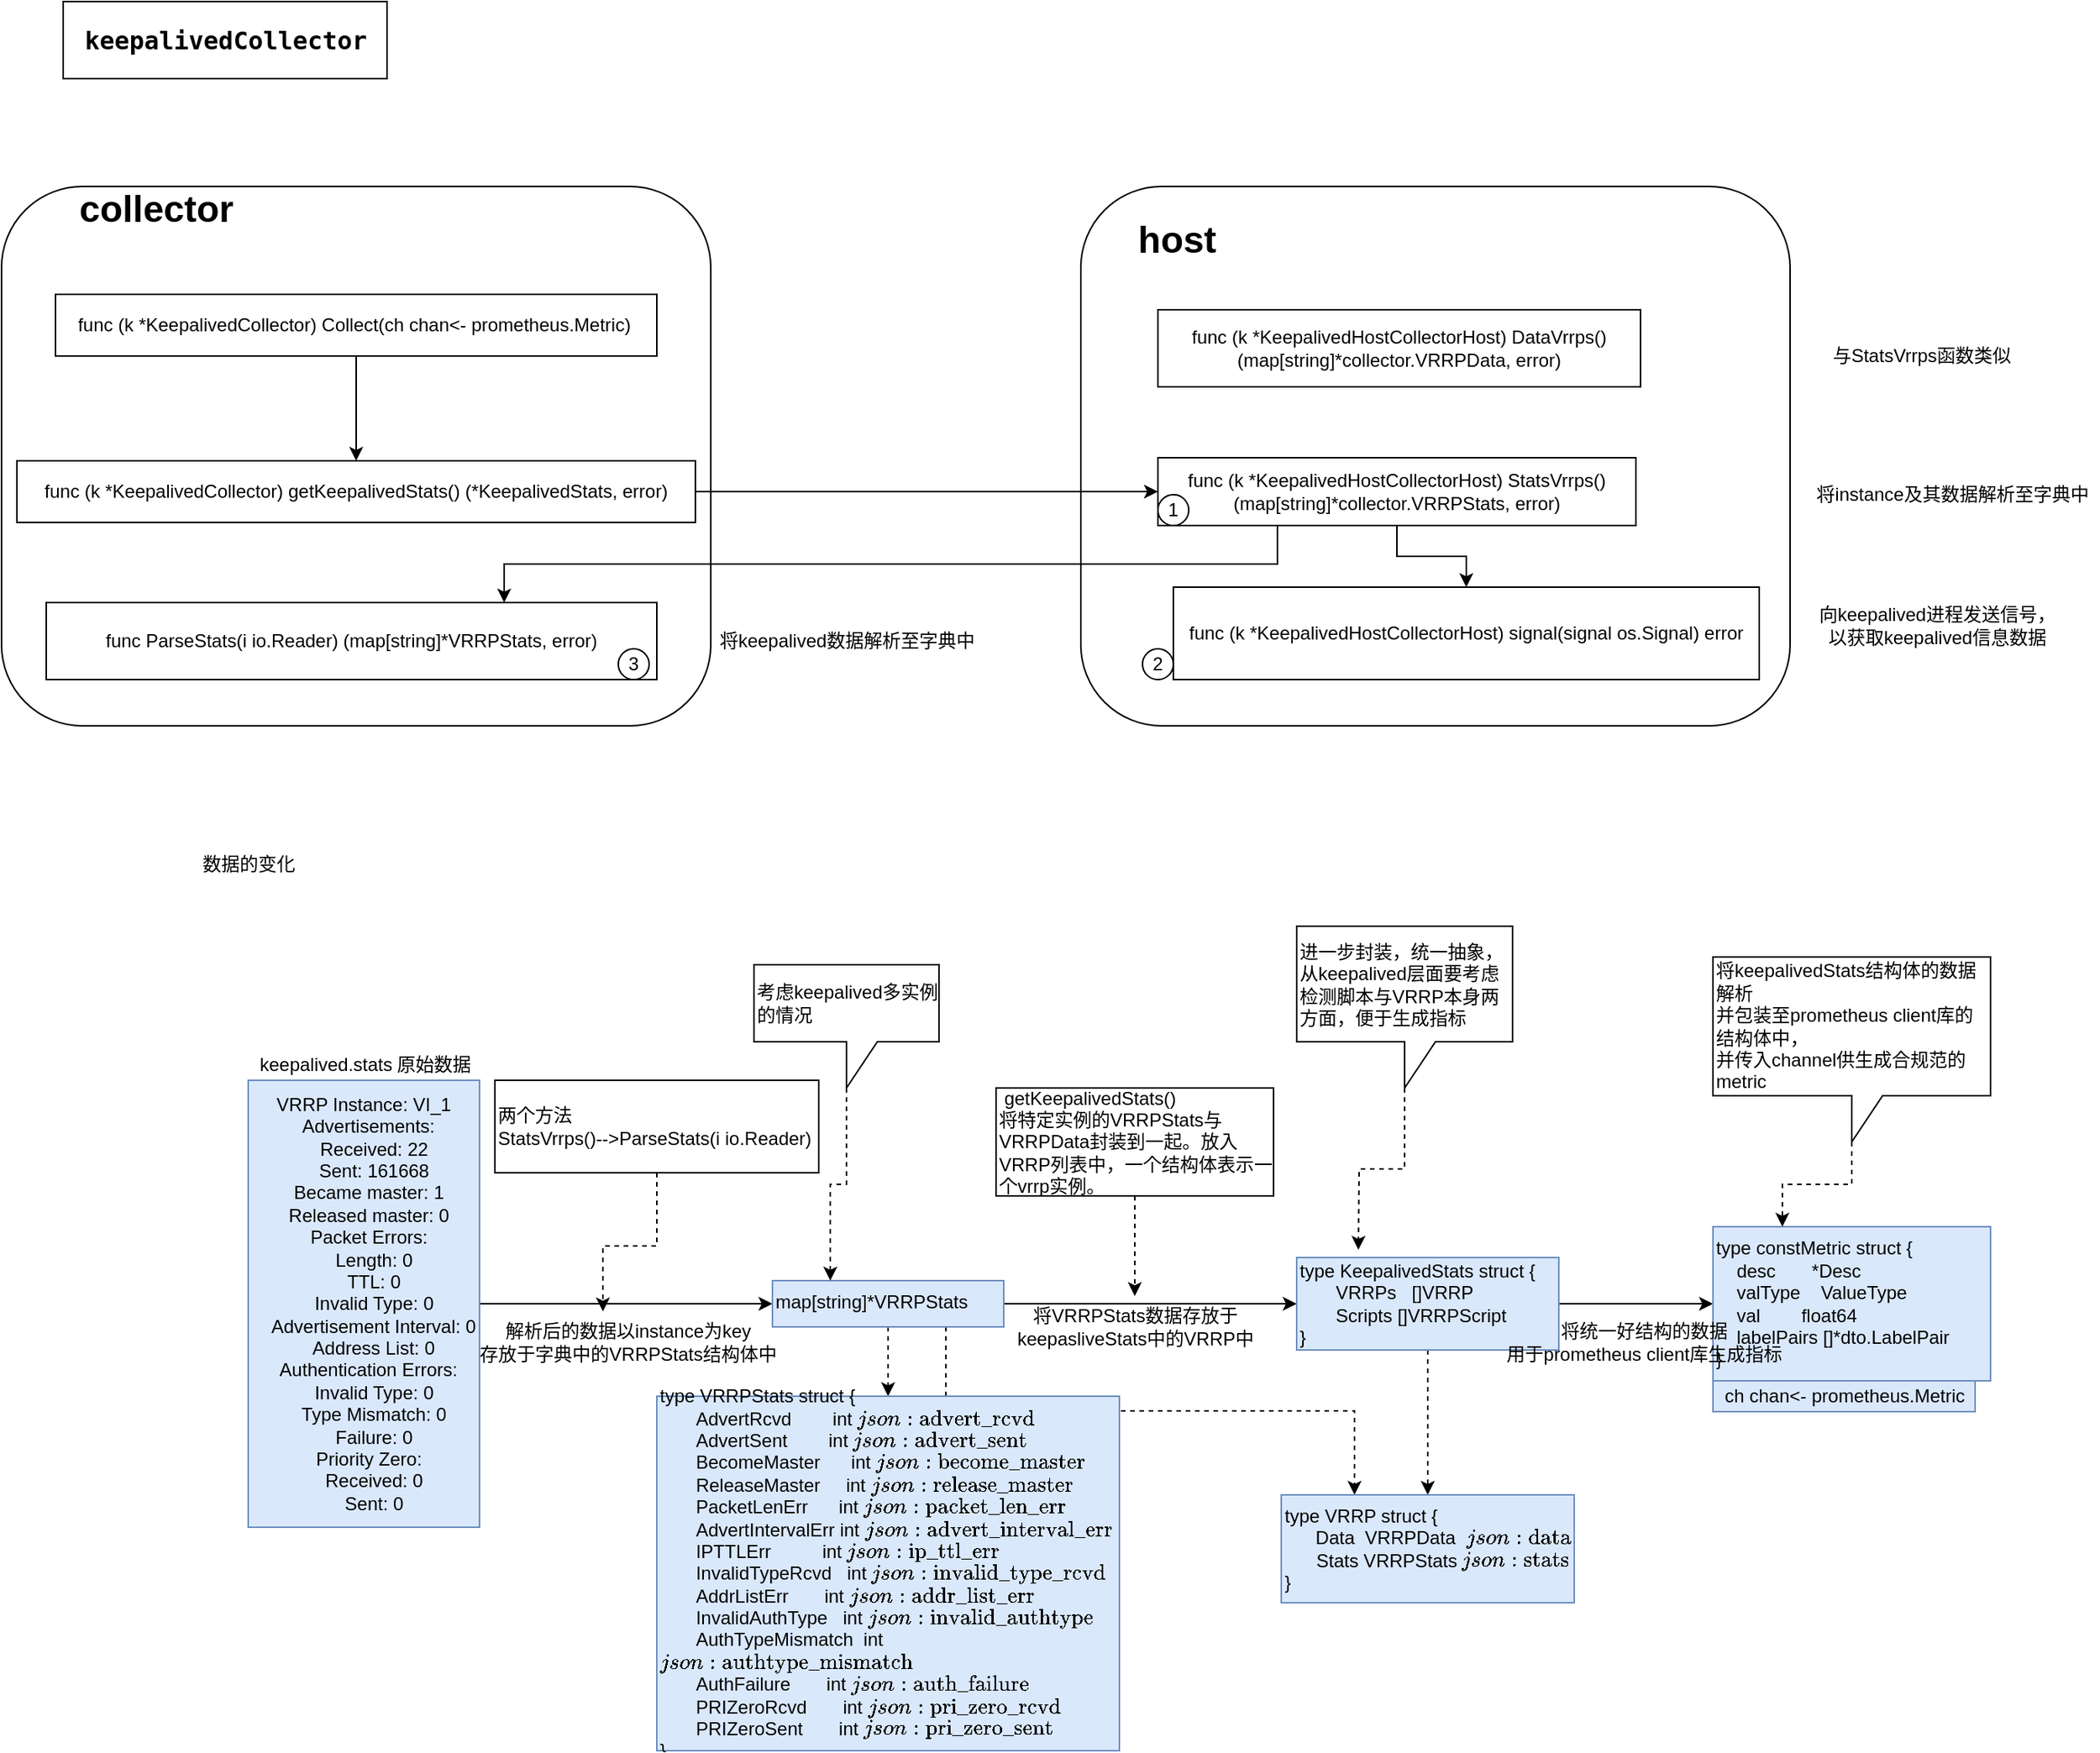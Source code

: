 <mxfile version="14.5.1" type="github">
  <diagram id="C5RBs43oDa-KdzZeNtuy" name="Page-1">
    <mxGraphModel dx="1422" dy="762" grid="1" gridSize="10" guides="1" tooltips="1" connect="1" arrows="1" fold="1" page="1" pageScale="1" pageWidth="827" pageHeight="1169" math="0" shadow="0">
      <root>
        <mxCell id="WIyWlLk6GJQsqaUBKTNV-0" />
        <mxCell id="WIyWlLk6GJQsqaUBKTNV-1" parent="WIyWlLk6GJQsqaUBKTNV-0" />
        <mxCell id="RVAC2XV0_P0tuHo6thdl-9" value="" style="rounded=1;whiteSpace=wrap;html=1;strokeColor=#000000;fillColor=#FFFFFF;" vertex="1" parent="WIyWlLk6GJQsqaUBKTNV-1">
          <mxGeometry x="730" y="870" width="460" height="350" as="geometry" />
        </mxCell>
        <mxCell id="RVAC2XV0_P0tuHo6thdl-6" value="" style="rounded=1;whiteSpace=wrap;html=1;strokeColor=#000000;fillColor=#FFFFFF;" vertex="1" parent="WIyWlLk6GJQsqaUBKTNV-1">
          <mxGeometry x="30" y="870" width="460" height="350" as="geometry" />
        </mxCell>
        <mxCell id="RVAC2XV0_P0tuHo6thdl-4" value="&lt;pre&gt;&lt;span style=&quot;font-size: 16px ; background-color: rgb(255 , 255 , 255)&quot;&gt;&lt;b&gt;keepalivedCollector&lt;/b&gt;&lt;/span&gt;&lt;span style=&quot;background-color: rgb(43 , 43 , 43) ; color: rgb(169 , 183 , 198) ; font-size: 12pt&quot;&gt;&lt;br&gt;&lt;/span&gt;&lt;/pre&gt;" style="html=1;fillColor=#FFFFFF;" vertex="1" parent="WIyWlLk6GJQsqaUBKTNV-1">
          <mxGeometry x="70" y="750" width="210" height="50" as="geometry" />
        </mxCell>
        <mxCell id="RVAC2XV0_P0tuHo6thdl-12" style="edgeStyle=orthogonalEdgeStyle;rounded=0;orthogonalLoop=1;jettySize=auto;html=1;exitX=0.5;exitY=1;exitDx=0;exitDy=0;fontSize=12;" edge="1" parent="WIyWlLk6GJQsqaUBKTNV-1" source="RVAC2XV0_P0tuHo6thdl-5" target="RVAC2XV0_P0tuHo6thdl-8">
          <mxGeometry relative="1" as="geometry" />
        </mxCell>
        <mxCell id="RVAC2XV0_P0tuHo6thdl-5" value="func (k *KeepalivedCollector) Collect(ch chan&amp;lt;- prometheus.Metric)&amp;nbsp;" style="html=1;" vertex="1" parent="WIyWlLk6GJQsqaUBKTNV-1">
          <mxGeometry x="65" y="940" width="390" height="40" as="geometry" />
        </mxCell>
        <mxCell id="RVAC2XV0_P0tuHo6thdl-7" value="collector" style="text;html=1;align=center;verticalAlign=middle;resizable=0;points=[];autosize=1;fontStyle=1;fontSize=24;" vertex="1" parent="WIyWlLk6GJQsqaUBKTNV-1">
          <mxGeometry x="70" y="870" width="120" height="30" as="geometry" />
        </mxCell>
        <mxCell id="RVAC2XV0_P0tuHo6thdl-11" style="edgeStyle=orthogonalEdgeStyle;rounded=0;orthogonalLoop=1;jettySize=auto;html=1;exitX=1;exitY=0.5;exitDx=0;exitDy=0;entryX=0;entryY=0.5;entryDx=0;entryDy=0;fontSize=12;" edge="1" parent="WIyWlLk6GJQsqaUBKTNV-1" source="RVAC2XV0_P0tuHo6thdl-8" target="RVAC2XV0_P0tuHo6thdl-10">
          <mxGeometry relative="1" as="geometry" />
        </mxCell>
        <mxCell id="RVAC2XV0_P0tuHo6thdl-8" value="func (k *KeepalivedCollector) getKeepalivedStats() (*KeepalivedStats, error)" style="rounded=0;whiteSpace=wrap;html=1;strokeColor=#000000;fillColor=#FFFFFF;fontSize=12;" vertex="1" parent="WIyWlLk6GJQsqaUBKTNV-1">
          <mxGeometry x="40" y="1048" width="440" height="40" as="geometry" />
        </mxCell>
        <mxCell id="RVAC2XV0_P0tuHo6thdl-15" style="edgeStyle=orthogonalEdgeStyle;rounded=0;orthogonalLoop=1;jettySize=auto;html=1;fontSize=12;" edge="1" parent="WIyWlLk6GJQsqaUBKTNV-1" source="RVAC2XV0_P0tuHo6thdl-10" target="RVAC2XV0_P0tuHo6thdl-14">
          <mxGeometry relative="1" as="geometry" />
        </mxCell>
        <mxCell id="RVAC2XV0_P0tuHo6thdl-25" style="edgeStyle=orthogonalEdgeStyle;rounded=0;orthogonalLoop=1;jettySize=auto;html=1;exitX=0.25;exitY=1;exitDx=0;exitDy=0;entryX=0.75;entryY=0;entryDx=0;entryDy=0;fontSize=12;" edge="1" parent="WIyWlLk6GJQsqaUBKTNV-1" source="RVAC2XV0_P0tuHo6thdl-10" target="RVAC2XV0_P0tuHo6thdl-21">
          <mxGeometry relative="1" as="geometry" />
        </mxCell>
        <mxCell id="RVAC2XV0_P0tuHo6thdl-10" value="func (k *KeepalivedHostCollectorHost) StatsVrrps() (map[string]*collector.VRRPStats, error)" style="rounded=0;whiteSpace=wrap;html=1;strokeColor=#000000;fillColor=#FFFFFF;fontSize=12;" vertex="1" parent="WIyWlLk6GJQsqaUBKTNV-1">
          <mxGeometry x="780" y="1046" width="310" height="44" as="geometry" />
        </mxCell>
        <mxCell id="RVAC2XV0_P0tuHo6thdl-14" value="func (k *KeepalivedHostCollectorHost) signal(signal os.Signal) error" style="rounded=0;whiteSpace=wrap;html=1;strokeColor=#000000;fillColor=#FFFFFF;fontSize=12;" vertex="1" parent="WIyWlLk6GJQsqaUBKTNV-1">
          <mxGeometry x="790" y="1130" width="380" height="60" as="geometry" />
        </mxCell>
        <mxCell id="RVAC2XV0_P0tuHo6thdl-16" value="host" style="text;html=1;align=center;verticalAlign=middle;resizable=0;points=[];autosize=1;fontStyle=1;fontSize=24;" vertex="1" parent="WIyWlLk6GJQsqaUBKTNV-1">
          <mxGeometry x="757" y="890" width="70" height="30" as="geometry" />
        </mxCell>
        <mxCell id="RVAC2XV0_P0tuHo6thdl-17" value="向keepalived进程发送信号，&lt;br&gt;以获取keepalived信息数据" style="text;html=1;align=center;verticalAlign=middle;resizable=0;points=[];autosize=1;fontSize=12;" vertex="1" parent="WIyWlLk6GJQsqaUBKTNV-1">
          <mxGeometry x="1200" y="1140" width="170" height="30" as="geometry" />
        </mxCell>
        <mxCell id="RVAC2XV0_P0tuHo6thdl-19" value="1" style="ellipse;whiteSpace=wrap;html=1;aspect=fixed;strokeColor=#000000;fillColor=#FFFFFF;fontSize=12;" vertex="1" parent="WIyWlLk6GJQsqaUBKTNV-1">
          <mxGeometry x="780" y="1070" width="20" height="20" as="geometry" />
        </mxCell>
        <mxCell id="RVAC2XV0_P0tuHo6thdl-20" value="2" style="ellipse;whiteSpace=wrap;html=1;aspect=fixed;strokeColor=#000000;fillColor=#FFFFFF;fontSize=12;" vertex="1" parent="WIyWlLk6GJQsqaUBKTNV-1">
          <mxGeometry x="770" y="1170" width="20" height="20" as="geometry" />
        </mxCell>
        <mxCell id="RVAC2XV0_P0tuHo6thdl-21" value="func ParseStats(i io.Reader) (map[string]*VRRPStats, error)" style="rounded=0;whiteSpace=wrap;html=1;strokeColor=#000000;fillColor=#FFFFFF;fontSize=12;" vertex="1" parent="WIyWlLk6GJQsqaUBKTNV-1">
          <mxGeometry x="59" y="1140" width="396" height="50" as="geometry" />
        </mxCell>
        <mxCell id="RVAC2XV0_P0tuHo6thdl-22" value="3" style="ellipse;whiteSpace=wrap;html=1;aspect=fixed;strokeColor=#000000;fillColor=#FFFFFF;fontSize=12;" vertex="1" parent="WIyWlLk6GJQsqaUBKTNV-1">
          <mxGeometry x="430" y="1170" width="20" height="20" as="geometry" />
        </mxCell>
        <mxCell id="RVAC2XV0_P0tuHo6thdl-24" value="将keepalived数据解析至字典中" style="text;html=1;align=center;verticalAlign=middle;resizable=0;points=[];autosize=1;fontSize=12;" vertex="1" parent="WIyWlLk6GJQsqaUBKTNV-1">
          <mxGeometry x="488" y="1155" width="180" height="20" as="geometry" />
        </mxCell>
        <mxCell id="RVAC2XV0_P0tuHo6thdl-26" value="将instance及其数据解析至字典中" style="text;html=1;align=center;verticalAlign=middle;resizable=0;points=[];autosize=1;fontSize=12;" vertex="1" parent="WIyWlLk6GJQsqaUBKTNV-1">
          <mxGeometry x="1200" y="1060" width="190" height="20" as="geometry" />
        </mxCell>
        <mxCell id="RVAC2XV0_P0tuHo6thdl-27" value="func (k *KeepalivedHostCollectorHost) DataVrrps() (map[string]*collector.VRRPData, error)" style="rounded=0;whiteSpace=wrap;html=1;strokeColor=#000000;fillColor=#FFFFFF;fontSize=12;" vertex="1" parent="WIyWlLk6GJQsqaUBKTNV-1">
          <mxGeometry x="780" y="950" width="313" height="50" as="geometry" />
        </mxCell>
        <mxCell id="RVAC2XV0_P0tuHo6thdl-28" value="与StatsVrrps函数类似" style="text;html=1;align=center;verticalAlign=middle;resizable=0;points=[];autosize=1;fontSize=12;" vertex="1" parent="WIyWlLk6GJQsqaUBKTNV-1">
          <mxGeometry x="1210" y="970" width="130" height="20" as="geometry" />
        </mxCell>
        <mxCell id="RVAC2XV0_P0tuHo6thdl-29" value="数据的变化" style="text;html=1;align=center;verticalAlign=middle;resizable=0;points=[];autosize=1;fontSize=12;" vertex="1" parent="WIyWlLk6GJQsqaUBKTNV-1">
          <mxGeometry x="150" y="1300" width="80" height="20" as="geometry" />
        </mxCell>
        <mxCell id="RVAC2XV0_P0tuHo6thdl-46" style="edgeStyle=orthogonalEdgeStyle;rounded=0;orthogonalLoop=1;jettySize=auto;html=1;fontSize=12;" edge="1" parent="WIyWlLk6GJQsqaUBKTNV-1" source="RVAC2XV0_P0tuHo6thdl-30" target="RVAC2XV0_P0tuHo6thdl-35">
          <mxGeometry relative="1" as="geometry" />
        </mxCell>
        <mxCell id="RVAC2XV0_P0tuHo6thdl-30" value="&lt;div&gt;VRRP Instance: VI_1&lt;/div&gt;&lt;div&gt;&amp;nbsp; Advertisements:&lt;/div&gt;&lt;div&gt;&amp;nbsp; &amp;nbsp; Received: 22&lt;/div&gt;&lt;div&gt;&amp;nbsp; &amp;nbsp; Sent: 161668&lt;/div&gt;&lt;div&gt;&amp;nbsp; Became master: 1&lt;/div&gt;&lt;div&gt;&amp;nbsp; Released master: 0&lt;/div&gt;&lt;div&gt;&amp;nbsp; Packet Errors:&lt;/div&gt;&lt;div&gt;&amp;nbsp; &amp;nbsp; Length: 0&lt;/div&gt;&lt;div&gt;&amp;nbsp; &amp;nbsp; TTL: 0&lt;/div&gt;&lt;div&gt;&amp;nbsp; &amp;nbsp; Invalid Type: 0&lt;/div&gt;&lt;div&gt;&amp;nbsp; &amp;nbsp; Advertisement Interval: 0&lt;/div&gt;&lt;div&gt;&amp;nbsp; &amp;nbsp; Address List: 0&lt;/div&gt;&lt;div&gt;&amp;nbsp; Authentication Errors:&lt;/div&gt;&lt;div&gt;&amp;nbsp; &amp;nbsp; Invalid Type: 0&lt;/div&gt;&lt;div&gt;&amp;nbsp; &amp;nbsp; Type Mismatch: 0&lt;/div&gt;&lt;div&gt;&amp;nbsp; &amp;nbsp; Failure: 0&lt;/div&gt;&lt;div&gt;&amp;nbsp; Priority Zero:&lt;/div&gt;&lt;div&gt;&amp;nbsp; &amp;nbsp; Received: 0&lt;/div&gt;&lt;div&gt;&amp;nbsp; &amp;nbsp; Sent: 0&lt;/div&gt;" style="text;html=1;strokeColor=#6c8ebf;fillColor=#dae8fc;align=center;verticalAlign=middle;whiteSpace=wrap;rounded=0;fontSize=12;" vertex="1" parent="WIyWlLk6GJQsqaUBKTNV-1">
          <mxGeometry x="190" y="1450" width="150" height="290" as="geometry" />
        </mxCell>
        <mxCell id="RVAC2XV0_P0tuHo6thdl-33" value="keepalived.stats" style="text;html=1;align=center;verticalAlign=middle;resizable=0;points=[];autosize=1;fontSize=12;" vertex="1" parent="WIyWlLk6GJQsqaUBKTNV-1">
          <mxGeometry x="190" y="1430" width="100" height="20" as="geometry" />
        </mxCell>
        <mxCell id="RVAC2XV0_P0tuHo6thdl-34" value="原始数据" style="text;html=1;align=center;verticalAlign=middle;resizable=0;points=[];autosize=1;fontSize=12;" vertex="1" parent="WIyWlLk6GJQsqaUBKTNV-1">
          <mxGeometry x="280" y="1430" width="60" height="20" as="geometry" />
        </mxCell>
        <mxCell id="RVAC2XV0_P0tuHo6thdl-48" style="edgeStyle=orthogonalEdgeStyle;rounded=0;orthogonalLoop=1;jettySize=auto;html=1;entryX=0.5;entryY=0;entryDx=0;entryDy=0;fontSize=12;dashed=1;" edge="1" parent="WIyWlLk6GJQsqaUBKTNV-1" source="RVAC2XV0_P0tuHo6thdl-35" target="RVAC2XV0_P0tuHo6thdl-43">
          <mxGeometry relative="1" as="geometry" />
        </mxCell>
        <mxCell id="RVAC2XV0_P0tuHo6thdl-57" style="edgeStyle=orthogonalEdgeStyle;rounded=0;orthogonalLoop=1;jettySize=auto;html=1;fontSize=12;" edge="1" parent="WIyWlLk6GJQsqaUBKTNV-1" source="RVAC2XV0_P0tuHo6thdl-35" target="RVAC2XV0_P0tuHo6thdl-38">
          <mxGeometry relative="1" as="geometry" />
        </mxCell>
        <mxCell id="RVAC2XV0_P0tuHo6thdl-70" style="edgeStyle=orthogonalEdgeStyle;rounded=0;orthogonalLoop=1;jettySize=auto;html=1;exitX=0.75;exitY=1;exitDx=0;exitDy=0;fontSize=12;entryX=0.25;entryY=0;entryDx=0;entryDy=0;dashed=1;" edge="1" parent="WIyWlLk6GJQsqaUBKTNV-1" source="RVAC2XV0_P0tuHo6thdl-35" target="RVAC2XV0_P0tuHo6thdl-40">
          <mxGeometry relative="1" as="geometry">
            <mxPoint x="910" y="1710" as="targetPoint" />
          </mxGeometry>
        </mxCell>
        <mxCell id="RVAC2XV0_P0tuHo6thdl-35" value="map[string]*VRRPStats" style="text;whiteSpace=wrap;html=1;fontSize=12;fillColor=#dae8fc;strokeColor=#6c8ebf;" vertex="1" parent="WIyWlLk6GJQsqaUBKTNV-1">
          <mxGeometry x="530" y="1580" width="150" height="30" as="geometry" />
        </mxCell>
        <mxCell id="RVAC2XV0_P0tuHo6thdl-56" style="edgeStyle=orthogonalEdgeStyle;rounded=0;orthogonalLoop=1;jettySize=auto;html=1;dashed=1;fontSize=12;" edge="1" parent="WIyWlLk6GJQsqaUBKTNV-1" source="RVAC2XV0_P0tuHo6thdl-38" target="RVAC2XV0_P0tuHo6thdl-40">
          <mxGeometry relative="1" as="geometry" />
        </mxCell>
        <mxCell id="RVAC2XV0_P0tuHo6thdl-62" style="edgeStyle=orthogonalEdgeStyle;rounded=0;orthogonalLoop=1;jettySize=auto;html=1;fontSize=12;" edge="1" parent="WIyWlLk6GJQsqaUBKTNV-1" source="RVAC2XV0_P0tuHo6thdl-38" target="RVAC2XV0_P0tuHo6thdl-61">
          <mxGeometry relative="1" as="geometry" />
        </mxCell>
        <mxCell id="RVAC2XV0_P0tuHo6thdl-38" value="&lt;div&gt;type KeepalivedStats struct {&lt;/div&gt;&lt;div&gt;&lt;span&gt;&lt;/span&gt;&amp;nbsp; &amp;nbsp; &amp;nbsp; &amp;nbsp;VRRPs&amp;nbsp; &amp;nbsp;[]VRRP&lt;/div&gt;&lt;div&gt;&lt;span&gt;&lt;/span&gt;&amp;nbsp; &amp;nbsp; &amp;nbsp; &amp;nbsp;Scripts []VRRPScript&lt;/div&gt;&lt;div&gt;}&lt;/div&gt;" style="text;html=1;align=left;verticalAlign=middle;resizable=0;points=[];autosize=1;fontSize=12;fillColor=#dae8fc;strokeColor=#6c8ebf;" vertex="1" parent="WIyWlLk6GJQsqaUBKTNV-1">
          <mxGeometry x="870" y="1565" width="170" height="60" as="geometry" />
        </mxCell>
        <mxCell id="RVAC2XV0_P0tuHo6thdl-40" value="&lt;div style=&quot;text-align: left&quot;&gt;type VRRP struct {&lt;/div&gt;&lt;div&gt;&lt;span&gt;&lt;/span&gt;&amp;nbsp; &amp;nbsp; &amp;nbsp; Data&amp;nbsp; VRRPData&amp;nbsp; `json:&quot;data&quot;`&lt;/div&gt;&lt;div&gt;&lt;span&gt;&lt;/span&gt;&amp;nbsp; &amp;nbsp; &amp;nbsp; Stats VRRPStats `json:&quot;stats&quot;`&lt;/div&gt;&lt;div style=&quot;text-align: left&quot;&gt;}&lt;/div&gt;" style="text;html=1;strokeColor=#6c8ebf;fillColor=#dae8fc;align=center;verticalAlign=middle;whiteSpace=wrap;rounded=0;fontSize=12;" vertex="1" parent="WIyWlLk6GJQsqaUBKTNV-1">
          <mxGeometry x="860" y="1719" width="190" height="70" as="geometry" />
        </mxCell>
        <mxCell id="RVAC2XV0_P0tuHo6thdl-42" value="解析后的数据以instance为key&lt;br&gt;存放于字典中的VRRPStats结构体中" style="text;html=1;align=center;verticalAlign=middle;resizable=0;points=[];autosize=1;fontSize=12;" vertex="1" parent="WIyWlLk6GJQsqaUBKTNV-1">
          <mxGeometry x="331" y="1605" width="210" height="30" as="geometry" />
        </mxCell>
        <mxCell id="RVAC2XV0_P0tuHo6thdl-43" value="&lt;div&gt;type VRRPStats struct {&lt;/div&gt;&lt;div&gt;&lt;span&gt;&amp;nbsp; &amp;nbsp; &amp;nbsp; &amp;nbsp;AdvertRcvd&amp;nbsp; &amp;nbsp; &amp;nbsp; &amp;nbsp; int `json:&quot;advert_rcvd&quot;`&lt;/span&gt;&lt;/div&gt;&lt;div&gt;&lt;span&gt;&amp;nbsp; &amp;nbsp; &amp;nbsp; &amp;nbsp;AdvertSent&amp;nbsp; &amp;nbsp; &amp;nbsp; &amp;nbsp; int `json:&quot;advert_sent&quot;`&lt;/span&gt;&lt;/div&gt;&lt;div&gt;&amp;nbsp; &amp;nbsp; &amp;nbsp; &amp;nbsp;BecomeMaster&amp;nbsp; &amp;nbsp; &amp;nbsp; int `json:&quot;become_master&quot;`&lt;/div&gt;&lt;div&gt;&amp;nbsp; &amp;nbsp; &amp;nbsp; &amp;nbsp;ReleaseMaster&amp;nbsp; &amp;nbsp; &amp;nbsp;int `json:&quot;release_master&quot;`&lt;/div&gt;&lt;div&gt;&amp;nbsp; &amp;nbsp; &amp;nbsp; &amp;nbsp;PacketLenErr&amp;nbsp; &amp;nbsp; &amp;nbsp; int `json:&quot;packet_len_err&quot;`&lt;/div&gt;&lt;div&gt;&amp;nbsp; &amp;nbsp; &amp;nbsp; &amp;nbsp;AdvertIntervalErr int `json:&quot;advert_interval_err&quot;`&lt;/div&gt;&lt;div&gt;&amp;nbsp; &amp;nbsp; &amp;nbsp; &amp;nbsp;IPTTLErr&amp;nbsp; &amp;nbsp; &amp;nbsp; &amp;nbsp; &amp;nbsp; int `json:&quot;ip_ttl_err&quot;`&lt;/div&gt;&lt;div&gt;&amp;nbsp; &amp;nbsp; &amp;nbsp; &amp;nbsp;InvalidTypeRcvd&amp;nbsp; &amp;nbsp;int `json:&quot;invalid_type_rcvd&quot;`&lt;/div&gt;&lt;div&gt;&amp;nbsp; &amp;nbsp; &amp;nbsp; &amp;nbsp;AddrListErr&amp;nbsp; &amp;nbsp; &amp;nbsp; &amp;nbsp;int `json:&quot;addr_list_err&quot;`&lt;/div&gt;&lt;div&gt;&amp;nbsp; &amp;nbsp; &amp;nbsp; &amp;nbsp;InvalidAuthType&amp;nbsp; &amp;nbsp;int `json:&quot;invalid_authtype&quot;`&lt;/div&gt;&lt;div&gt;&lt;span&gt;&amp;nbsp; &amp;nbsp; &amp;nbsp; &amp;nbsp;AuthTypeMismatch&amp;nbsp; int `json:&quot;authtype_mismatch&quot;`&lt;/span&gt;&lt;/div&gt;&lt;div&gt;&amp;nbsp; &amp;nbsp; &amp;nbsp; &amp;nbsp;AuthFailure&amp;nbsp; &amp;nbsp; &amp;nbsp; &amp;nbsp;int `json:&quot;auth_failure&quot;`&lt;/div&gt;&lt;div&gt;&amp;nbsp; &amp;nbsp; &amp;nbsp; &amp;nbsp;PRIZeroRcvd&amp;nbsp; &amp;nbsp; &amp;nbsp; &amp;nbsp;int `json:&quot;pri_zero_rcvd&quot;`&lt;/div&gt;&lt;div&gt;&amp;nbsp; &amp;nbsp; &amp;nbsp; &amp;nbsp;PRIZeroSent&amp;nbsp; &amp;nbsp; &amp;nbsp; &amp;nbsp;int `json:&quot;pri_zero_sent&quot;`&lt;/div&gt;&lt;div&gt;}&lt;/div&gt;" style="rounded=0;whiteSpace=wrap;html=1;strokeColor=#6c8ebf;fillColor=#dae8fc;fontSize=12;align=left;" vertex="1" parent="WIyWlLk6GJQsqaUBKTNV-1">
          <mxGeometry x="455" y="1655" width="300" height="230" as="geometry" />
        </mxCell>
        <mxCell id="RVAC2XV0_P0tuHo6thdl-52" style="edgeStyle=orthogonalEdgeStyle;rounded=0;orthogonalLoop=1;jettySize=auto;html=1;entryX=0.25;entryY=0;entryDx=0;entryDy=0;dashed=1;fontSize=12;" edge="1" parent="WIyWlLk6GJQsqaUBKTNV-1" source="RVAC2XV0_P0tuHo6thdl-51" target="RVAC2XV0_P0tuHo6thdl-35">
          <mxGeometry relative="1" as="geometry" />
        </mxCell>
        <mxCell id="RVAC2XV0_P0tuHo6thdl-51" value="考虑keepalived多实例的情况" style="shape=callout;whiteSpace=wrap;html=1;perimeter=calloutPerimeter;strokeColor=#000000;fillColor=#FFFFFF;fontSize=12;align=left;" vertex="1" parent="WIyWlLk6GJQsqaUBKTNV-1">
          <mxGeometry x="518" y="1375" width="120" height="80" as="geometry" />
        </mxCell>
        <mxCell id="RVAC2XV0_P0tuHo6thdl-54" style="edgeStyle=orthogonalEdgeStyle;rounded=0;orthogonalLoop=1;jettySize=auto;html=1;entryX=0.424;entryY=-0.167;entryDx=0;entryDy=0;entryPerimeter=0;dashed=1;fontSize=12;" edge="1" parent="WIyWlLk6GJQsqaUBKTNV-1" source="RVAC2XV0_P0tuHo6thdl-53" target="RVAC2XV0_P0tuHo6thdl-42">
          <mxGeometry relative="1" as="geometry" />
        </mxCell>
        <mxCell id="RVAC2XV0_P0tuHo6thdl-53" value="两个方法&lt;br&gt;StatsVrrps()--&amp;gt;ParseStats(i io.Reader)" style="rounded=0;whiteSpace=wrap;html=1;strokeColor=#000000;fillColor=#FFFFFF;fontSize=12;align=left;" vertex="1" parent="WIyWlLk6GJQsqaUBKTNV-1">
          <mxGeometry x="350" y="1450" width="210" height="60" as="geometry" />
        </mxCell>
        <mxCell id="RVAC2XV0_P0tuHo6thdl-58" value="将VRRPStats数据存放于&lt;br&gt;keepasliveStats中的VRRP中" style="text;html=1;align=center;verticalAlign=middle;resizable=0;points=[];autosize=1;fontSize=12;" vertex="1" parent="WIyWlLk6GJQsqaUBKTNV-1">
          <mxGeometry x="680" y="1595" width="170" height="30" as="geometry" />
        </mxCell>
        <mxCell id="RVAC2XV0_P0tuHo6thdl-60" style="edgeStyle=orthogonalEdgeStyle;rounded=0;orthogonalLoop=1;jettySize=auto;html=1;dashed=1;fontSize=12;" edge="1" parent="WIyWlLk6GJQsqaUBKTNV-1" source="RVAC2XV0_P0tuHo6thdl-59">
          <mxGeometry relative="1" as="geometry">
            <mxPoint x="910" y="1560" as="targetPoint" />
          </mxGeometry>
        </mxCell>
        <mxCell id="RVAC2XV0_P0tuHo6thdl-59" value="进一步封装，统一抽象，从keepalived层面要考虑检测脚本与VRRP本身两方面，便于生成指标" style="shape=callout;whiteSpace=wrap;html=1;perimeter=calloutPerimeter;strokeColor=#000000;fillColor=#FFFFFF;fontSize=12;align=left;" vertex="1" parent="WIyWlLk6GJQsqaUBKTNV-1">
          <mxGeometry x="870" y="1350" width="140" height="105" as="geometry" />
        </mxCell>
        <mxCell id="RVAC2XV0_P0tuHo6thdl-61" value="&lt;div&gt;type constMetric struct {&lt;/div&gt;&lt;div&gt;&lt;span&gt;&lt;/span&gt;&amp;nbsp; &amp;nbsp; desc&amp;nbsp; &amp;nbsp; &amp;nbsp; &amp;nbsp;*Desc&lt;/div&gt;&lt;div&gt;&lt;span&gt;&lt;/span&gt;&amp;nbsp; &amp;nbsp; valType&amp;nbsp; &amp;nbsp; ValueType&lt;/div&gt;&lt;div&gt;&lt;span&gt;&lt;/span&gt;&amp;nbsp; &amp;nbsp; val&amp;nbsp; &amp;nbsp; &amp;nbsp; &amp;nbsp; float64&lt;/div&gt;&lt;div&gt;&lt;span&gt;&lt;/span&gt;&amp;nbsp; &amp;nbsp; labelPairs []*dto.LabelPair&lt;/div&gt;&lt;div&gt;}&lt;/div&gt;" style="text;html=1;strokeColor=#6c8ebf;fillColor=#dae8fc;align=left;verticalAlign=middle;whiteSpace=wrap;rounded=0;fontSize=12;" vertex="1" parent="WIyWlLk6GJQsqaUBKTNV-1">
          <mxGeometry x="1140" y="1545" width="180" height="100" as="geometry" />
        </mxCell>
        <mxCell id="RVAC2XV0_P0tuHo6thdl-64" value="ch chan&amp;lt;- prometheus.Metric" style="text;html=1;align=center;verticalAlign=middle;resizable=0;points=[];autosize=1;fontSize=12;fillColor=#dae8fc;strokeColor=#6c8ebf;" vertex="1" parent="WIyWlLk6GJQsqaUBKTNV-1">
          <mxGeometry x="1140" y="1645" width="170" height="20" as="geometry" />
        </mxCell>
        <mxCell id="RVAC2XV0_P0tuHo6thdl-66" style="edgeStyle=orthogonalEdgeStyle;rounded=0;orthogonalLoop=1;jettySize=auto;html=1;entryX=0.25;entryY=0;entryDx=0;entryDy=0;dashed=1;fontSize=12;" edge="1" parent="WIyWlLk6GJQsqaUBKTNV-1" source="RVAC2XV0_P0tuHo6thdl-65" target="RVAC2XV0_P0tuHo6thdl-61">
          <mxGeometry relative="1" as="geometry" />
        </mxCell>
        <mxCell id="RVAC2XV0_P0tuHo6thdl-65" value="&lt;span style=&quot;text-align: center&quot;&gt;将keepalivedStats结构体的数据解析&lt;/span&gt;&lt;br style=&quot;text-align: center&quot;&gt;&lt;span style=&quot;text-align: center&quot;&gt;并包装至prometheus client库的结构体中，&lt;/span&gt;&lt;br style=&quot;text-align: center&quot;&gt;&lt;span style=&quot;text-align: center&quot;&gt;并传入channel供生成合规范的metric&lt;/span&gt;" style="shape=callout;whiteSpace=wrap;html=1;perimeter=calloutPerimeter;strokeColor=#000000;fillColor=#FFFFFF;fontSize=12;align=left;" vertex="1" parent="WIyWlLk6GJQsqaUBKTNV-1">
          <mxGeometry x="1140" y="1370" width="180" height="120" as="geometry" />
        </mxCell>
        <mxCell id="RVAC2XV0_P0tuHo6thdl-71" style="edgeStyle=orthogonalEdgeStyle;rounded=0;orthogonalLoop=1;jettySize=auto;html=1;dashed=1;fontSize=12;" edge="1" parent="WIyWlLk6GJQsqaUBKTNV-1" source="RVAC2XV0_P0tuHo6thdl-69">
          <mxGeometry relative="1" as="geometry">
            <mxPoint x="765" y="1590" as="targetPoint" />
          </mxGeometry>
        </mxCell>
        <mxCell id="RVAC2XV0_P0tuHo6thdl-69" value="&amp;nbsp;getKeepalivedStats()&lt;br&gt;将特定实例的VRRPStats与VRRPData封装到一起。放入VRRP列表中，一个结构体表示一个vrrp实例。" style="rounded=0;whiteSpace=wrap;html=1;strokeColor=#000000;fillColor=#FFFFFF;fontSize=12;align=left;" vertex="1" parent="WIyWlLk6GJQsqaUBKTNV-1">
          <mxGeometry x="675" y="1455" width="180" height="70" as="geometry" />
        </mxCell>
        <mxCell id="RVAC2XV0_P0tuHo6thdl-72" value="将统一好结构的数据&lt;br&gt;用于prometheus client库生成指标" style="text;html=1;align=center;verticalAlign=middle;resizable=0;points=[];autosize=1;fontSize=12;" vertex="1" parent="WIyWlLk6GJQsqaUBKTNV-1">
          <mxGeometry x="1000" y="1605" width="190" height="30" as="geometry" />
        </mxCell>
      </root>
    </mxGraphModel>
  </diagram>
</mxfile>

